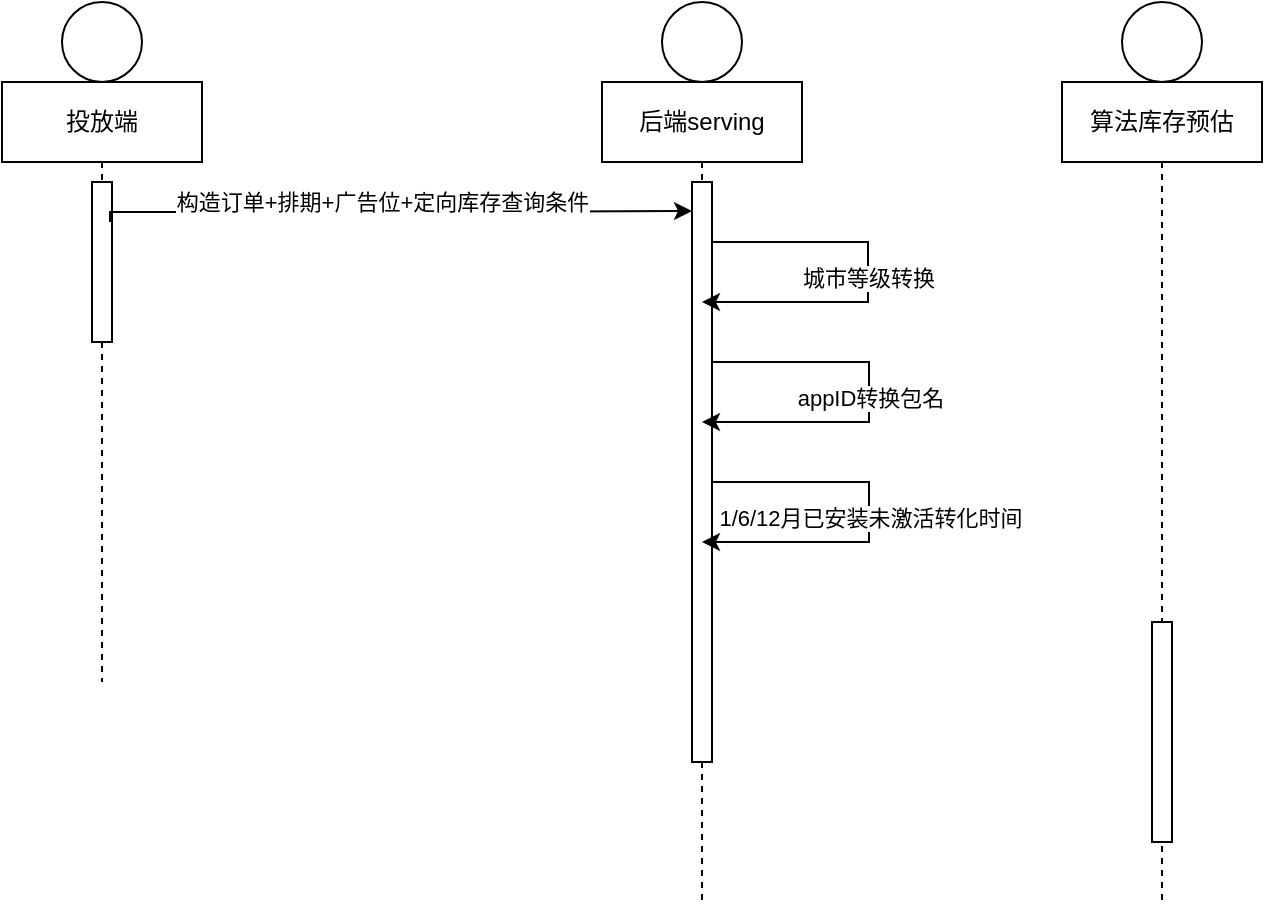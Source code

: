 <mxfile version="14.7.6" type="github">
  <diagram id="4WeLWoLbl9c9doZnRNi1" name="Page-1">
    <mxGraphModel dx="1422" dy="762" grid="1" gridSize="10" guides="1" tooltips="1" connect="1" arrows="1" fold="1" page="1" pageScale="1" pageWidth="1100" pageHeight="850" math="0" shadow="0">
      <root>
        <mxCell id="0" />
        <mxCell id="1" parent="0" />
        <mxCell id="g26gJI3OPP5dfYRT891p-5" value="" style="shape=umlLifeline;participant=umlEntity;perimeter=lifelinePerimeter;whiteSpace=wrap;html=1;container=1;collapsible=0;recursiveResize=0;verticalAlign=top;spacingTop=36;outlineConnect=0;" vertex="1" parent="1">
          <mxGeometry x="380" y="20" width="40" height="40" as="geometry" />
        </mxCell>
        <mxCell id="g26gJI3OPP5dfYRT891p-6" value="后端serving" style="shape=umlLifeline;perimeter=lifelinePerimeter;whiteSpace=wrap;html=1;container=1;collapsible=0;recursiveResize=0;outlineConnect=0;" vertex="1" parent="1">
          <mxGeometry x="350" y="60" width="100" height="410" as="geometry" />
        </mxCell>
        <mxCell id="g26gJI3OPP5dfYRT891p-7" value="" style="html=1;points=[];perimeter=orthogonalPerimeter;" vertex="1" parent="g26gJI3OPP5dfYRT891p-6">
          <mxGeometry x="45" y="50" width="10" height="290" as="geometry" />
        </mxCell>
        <mxCell id="g26gJI3OPP5dfYRT891p-35" value="城市等级转换" style="edgeStyle=orthogonalEdgeStyle;rounded=0;orthogonalLoop=1;jettySize=auto;html=1;" edge="1" parent="g26gJI3OPP5dfYRT891p-6" source="g26gJI3OPP5dfYRT891p-7" target="g26gJI3OPP5dfYRT891p-6">
          <mxGeometry relative="1" as="geometry">
            <mxPoint x="210" y="270" as="targetPoint" />
            <Array as="points">
              <mxPoint x="133" y="80" />
              <mxPoint x="133" y="110" />
            </Array>
          </mxGeometry>
        </mxCell>
        <mxCell id="g26gJI3OPP5dfYRT891p-8" value="" style="shape=umlLifeline;participant=umlEntity;perimeter=lifelinePerimeter;whiteSpace=wrap;html=1;container=1;collapsible=0;recursiveResize=0;verticalAlign=top;spacingTop=36;outlineConnect=0;" vertex="1" parent="1">
          <mxGeometry x="80" y="20" width="40" height="40" as="geometry" />
        </mxCell>
        <mxCell id="g26gJI3OPP5dfYRT891p-9" value="投放端" style="shape=umlLifeline;perimeter=lifelinePerimeter;whiteSpace=wrap;html=1;container=1;collapsible=0;recursiveResize=0;outlineConnect=0;" vertex="1" parent="1">
          <mxGeometry x="50" y="60" width="100" height="300" as="geometry" />
        </mxCell>
        <mxCell id="g26gJI3OPP5dfYRT891p-10" value="" style="html=1;points=[];perimeter=orthogonalPerimeter;" vertex="1" parent="g26gJI3OPP5dfYRT891p-9">
          <mxGeometry x="45" y="50" width="10" height="80" as="geometry" />
        </mxCell>
        <mxCell id="g26gJI3OPP5dfYRT891p-11" style="edgeStyle=orthogonalEdgeStyle;rounded=0;orthogonalLoop=1;jettySize=auto;html=1;entryX=0.1;entryY=0.05;entryDx=0;entryDy=0;entryPerimeter=0;" edge="1" parent="1">
          <mxGeometry relative="1" as="geometry">
            <Array as="points">
              <mxPoint x="104" y="125" />
              <mxPoint x="269" y="125" />
            </Array>
            <mxPoint x="104" y="130" as="sourcePoint" />
            <mxPoint x="395" y="124.5" as="targetPoint" />
          </mxGeometry>
        </mxCell>
        <mxCell id="g26gJI3OPP5dfYRT891p-12" value="构造订单+排期+广告位+定向库存查询条件" style="edgeLabel;html=1;align=center;verticalAlign=middle;resizable=0;points=[];" vertex="1" connectable="0" parent="g26gJI3OPP5dfYRT891p-11">
          <mxGeometry x="-0.422" y="-1" relative="1" as="geometry">
            <mxPoint x="55" y="-6" as="offset" />
          </mxGeometry>
        </mxCell>
        <mxCell id="g26gJI3OPP5dfYRT891p-20" value="" style="shape=umlLifeline;participant=umlEntity;perimeter=lifelinePerimeter;whiteSpace=wrap;html=1;container=1;collapsible=0;recursiveResize=0;verticalAlign=top;spacingTop=36;outlineConnect=0;" vertex="1" parent="1">
          <mxGeometry x="610" y="20" width="40" height="40" as="geometry" />
        </mxCell>
        <mxCell id="g26gJI3OPP5dfYRT891p-21" value="算法库存预估" style="shape=umlLifeline;perimeter=lifelinePerimeter;whiteSpace=wrap;html=1;container=1;collapsible=0;recursiveResize=0;outlineConnect=0;" vertex="1" parent="1">
          <mxGeometry x="580" y="60" width="100" height="410" as="geometry" />
        </mxCell>
        <mxCell id="g26gJI3OPP5dfYRT891p-22" value="" style="html=1;points=[];perimeter=orthogonalPerimeter;" vertex="1" parent="g26gJI3OPP5dfYRT891p-21">
          <mxGeometry x="45" y="270" width="10" height="110" as="geometry" />
        </mxCell>
        <mxCell id="g26gJI3OPP5dfYRT891p-38" value="appID转换包名" style="edgeStyle=orthogonalEdgeStyle;rounded=0;orthogonalLoop=1;jettySize=auto;html=1;" edge="1" parent="1">
          <mxGeometry relative="1" as="geometry">
            <mxPoint x="400" y="230" as="targetPoint" />
            <mxPoint x="405.5" y="200" as="sourcePoint" />
            <Array as="points">
              <mxPoint x="483.5" y="200" />
              <mxPoint x="483.5" y="230" />
            </Array>
          </mxGeometry>
        </mxCell>
        <mxCell id="g26gJI3OPP5dfYRT891p-39" value="1/6/12月已安装未激活转化时间" style="edgeStyle=orthogonalEdgeStyle;rounded=0;orthogonalLoop=1;jettySize=auto;html=1;" edge="1" parent="1">
          <mxGeometry relative="1" as="geometry">
            <mxPoint x="400" y="290" as="targetPoint" />
            <mxPoint x="405.5" y="260" as="sourcePoint" />
            <Array as="points">
              <mxPoint x="483.5" y="260" />
              <mxPoint x="483.5" y="290" />
            </Array>
          </mxGeometry>
        </mxCell>
      </root>
    </mxGraphModel>
  </diagram>
</mxfile>
